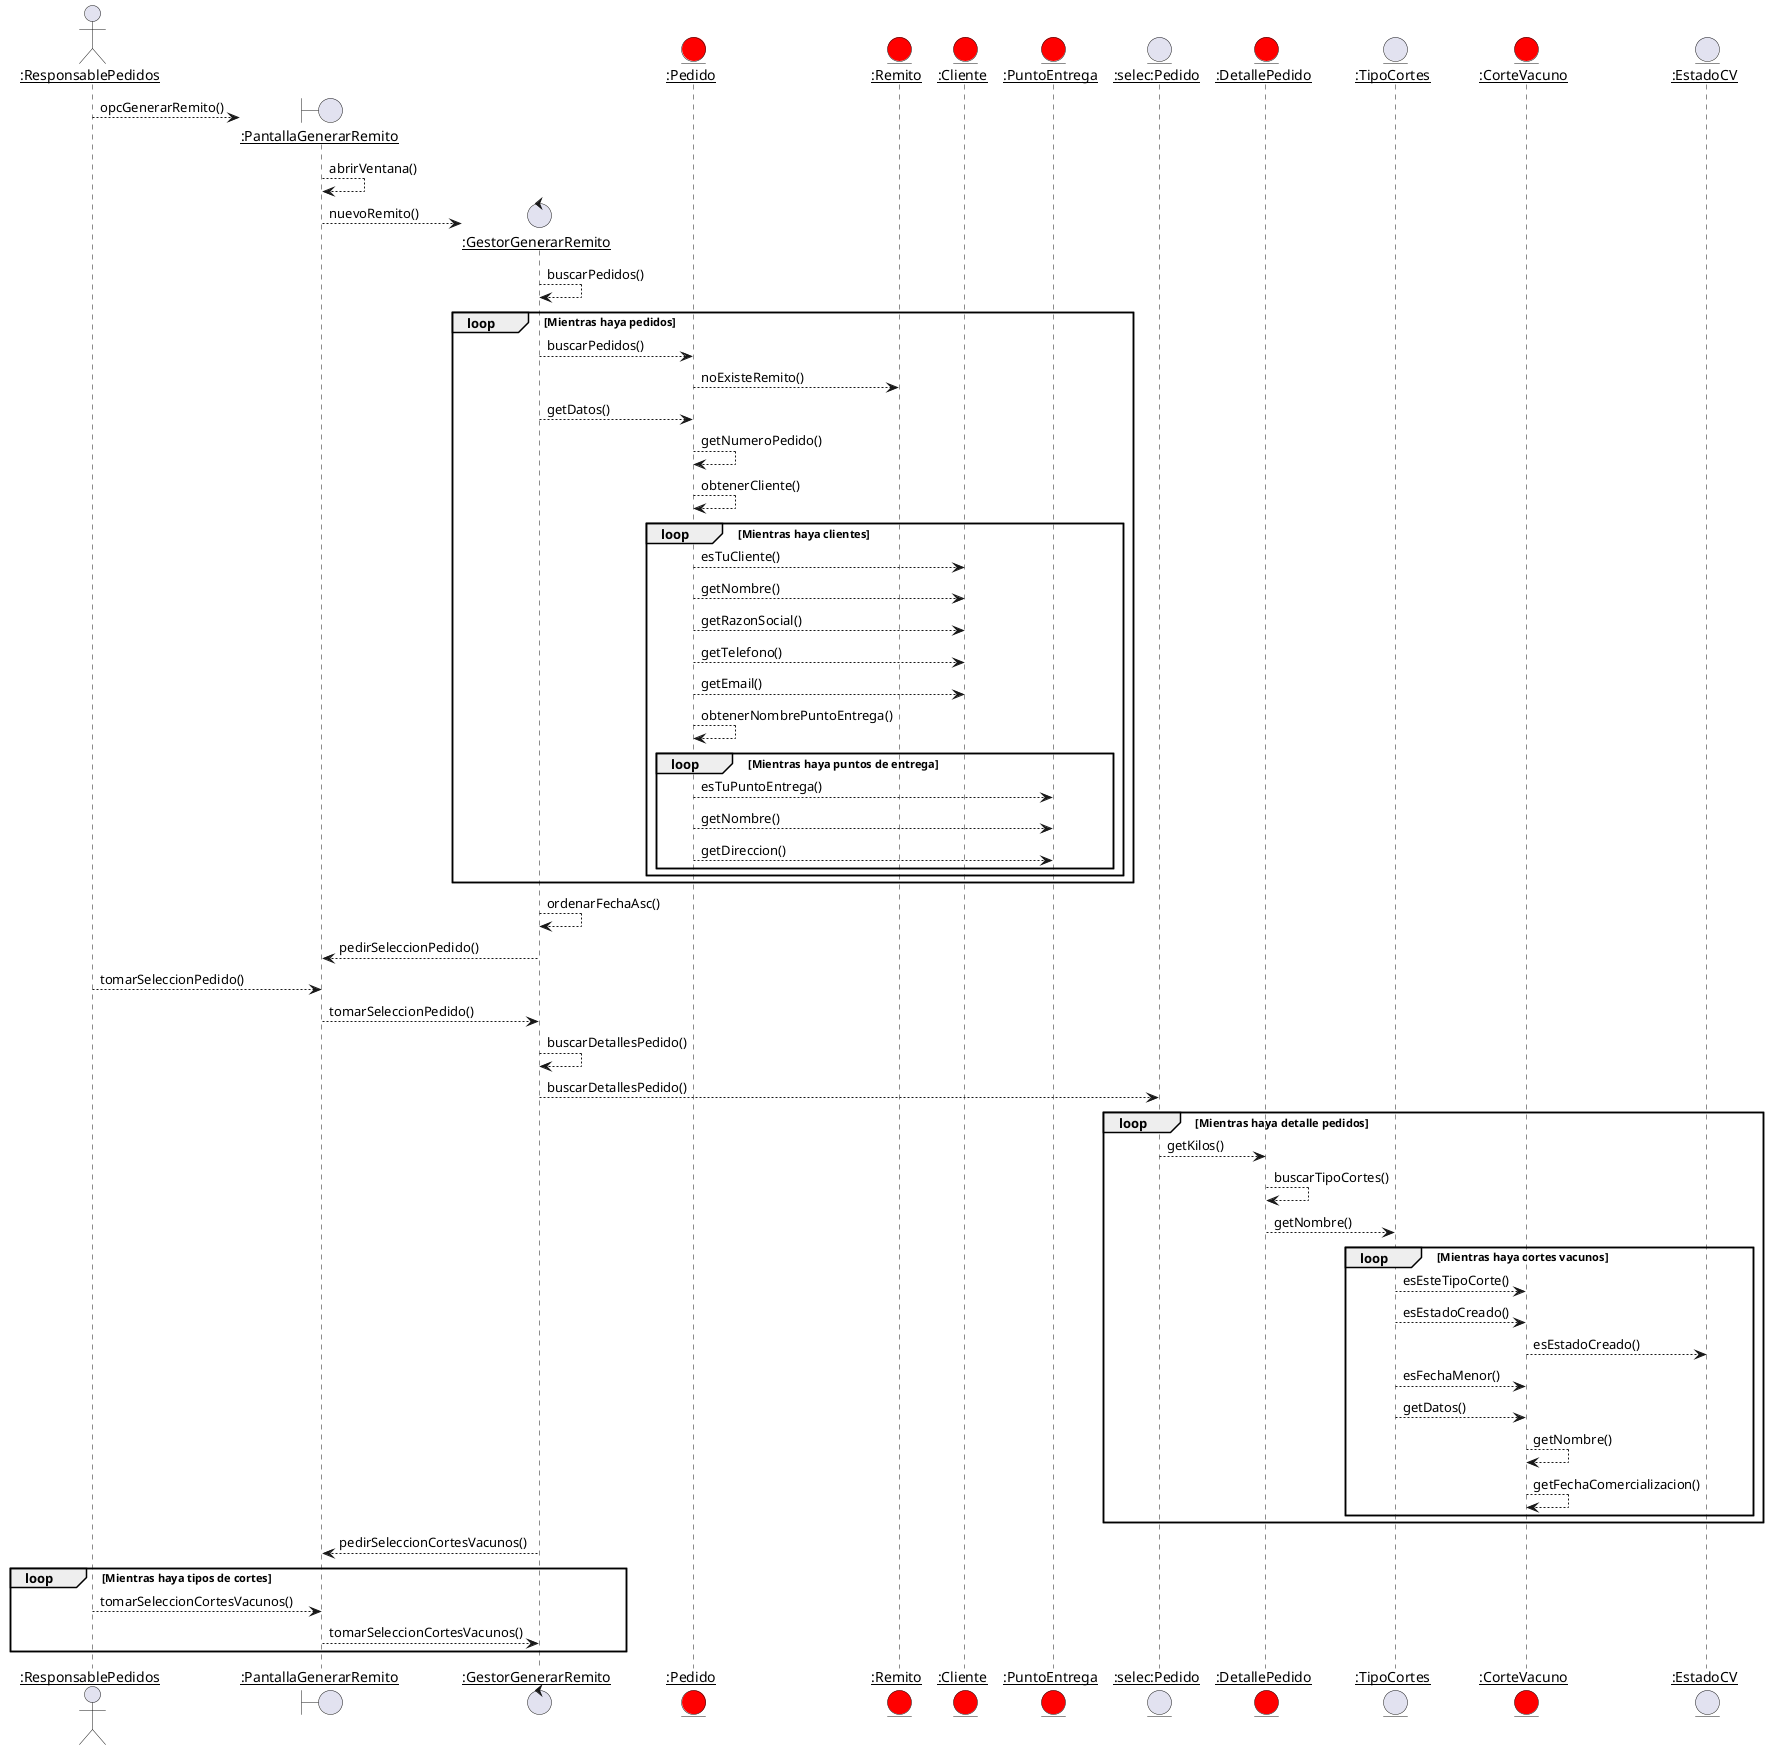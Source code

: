 @startuml secuencia 

actor "__:ResponsablePedidos__" as RP 

create boundary "__:PantallaGenerarRemito__" as PGR 

RP --> PGR : opcGenerarRemito()

PGR --> PGR : abrirVentana()

create control "__:GestorGenerarRemito__" as GGR 

PGR --> GGR : nuevoRemito()

GGR --> GGR : buscarPedidos()

entity "__:Pedido__" as P #Red
entity "__:Remito__" as R #Red
entity "__:Cliente__" as C #Red
group loop [Mientras haya pedidos]
    GGR --> P : buscarPedidos()
    P --> R : noExisteRemito()
    GGR --> P : getDatos()
    P --> P : getNumeroPedido()
    P --> P : obtenerCliente()
    group loop [Mientras haya clientes]
        P --> C : esTuCliente()
        entity "__:Cliente__" as C 
        P --> C : getNombre()
        P --> C : getRazonSocial()
        P --> C : getTelefono()
        P --> C : getEmail()
        P --> P : obtenerNombrePuntoEntrega()
        group loop [Mientras haya puntos de entrega]
            entity "__:PuntoEntrega__" as PE #Red
            P --> PE : esTuPuntoEntrega()
            P --> PE : getNombre()
            P --> PE : getDireccion()
        end
    end
end
GGR --> GGR : ordenarFechaAsc()

GGR --> PGR : pedirSeleccionPedido()
RP --> PGR : tomarSeleccionPedido()
PGR --> GGR : tomarSeleccionPedido()

entity "__:selec:Pedido__" as sP 

GGR --> GGR : buscarDetallesPedido()
entity "__:DetallePedido__" as DP #Red
entity "__:TipoCortes__" as TC 
GGR --> sP : buscarDetallesPedido()
group loop [Mientras haya detalle pedidos]
    sP --> DP : getKilos()
    DP --> DP : buscarTipoCortes()
    DP --> TC : getNombre()
    entity "__:CorteVacuno__" as CV #Red 
    group loop [Mientras haya cortes vacunos]
        TC -->CV : esEsteTipoCorte()
        TC --> CV : esEstadoCreado()
        entity "__:EstadoCV__" as ECV
        CV --> ECV: esEstadoCreado()
        TC --> CV : esFechaMenor()
        TC --> CV : getDatos()
        CV --> CV : getNombre()
        CV --> CV : getFechaComercializacion()
    end
end

GGR --> PGR : pedirSeleccionCortesVacunos()
group loop [Mientras haya tipos de cortes]
    RP --> PGR : tomarSeleccionCortesVacunos()
    PGR --> GGR : tomarSeleccionCortesVacunos()
end



@enduml